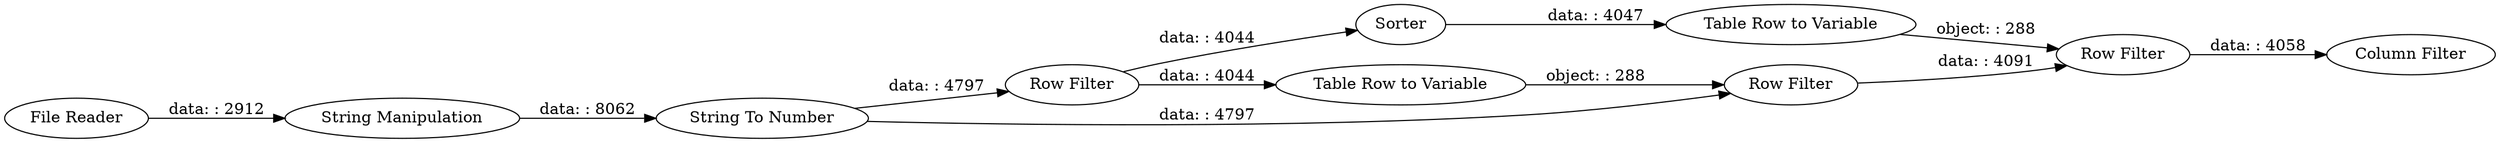 digraph {
	"4326575503600899691_8" [label="Table Row to Variable"]
	"4326575503600899691_3" [label="String To Number"]
	"4326575503600899691_10" [label="Column Filter"]
	"4326575503600899691_9" [label="Row Filter"]
	"4326575503600899691_2" [label="String Manipulation"]
	"4326575503600899691_4" [label="Row Filter"]
	"4326575503600899691_1" [label="File Reader"]
	"4326575503600899691_5" [label="Table Row to Variable"]
	"4326575503600899691_7" [label="Row Filter"]
	"4326575503600899691_6" [label=Sorter]
	"4326575503600899691_1" -> "4326575503600899691_2" [label="data: : 2912"]
	"4326575503600899691_9" -> "4326575503600899691_10" [label="data: : 4058"]
	"4326575503600899691_6" -> "4326575503600899691_8" [label="data: : 4047"]
	"4326575503600899691_4" -> "4326575503600899691_5" [label="data: : 4044"]
	"4326575503600899691_2" -> "4326575503600899691_3" [label="data: : 8062"]
	"4326575503600899691_5" -> "4326575503600899691_7" [label="object: : 288"]
	"4326575503600899691_7" -> "4326575503600899691_9" [label="data: : 4091"]
	"4326575503600899691_3" -> "4326575503600899691_7" [label="data: : 4797"]
	"4326575503600899691_4" -> "4326575503600899691_6" [label="data: : 4044"]
	"4326575503600899691_8" -> "4326575503600899691_9" [label="object: : 288"]
	"4326575503600899691_3" -> "4326575503600899691_4" [label="data: : 4797"]
	rankdir=LR
}

